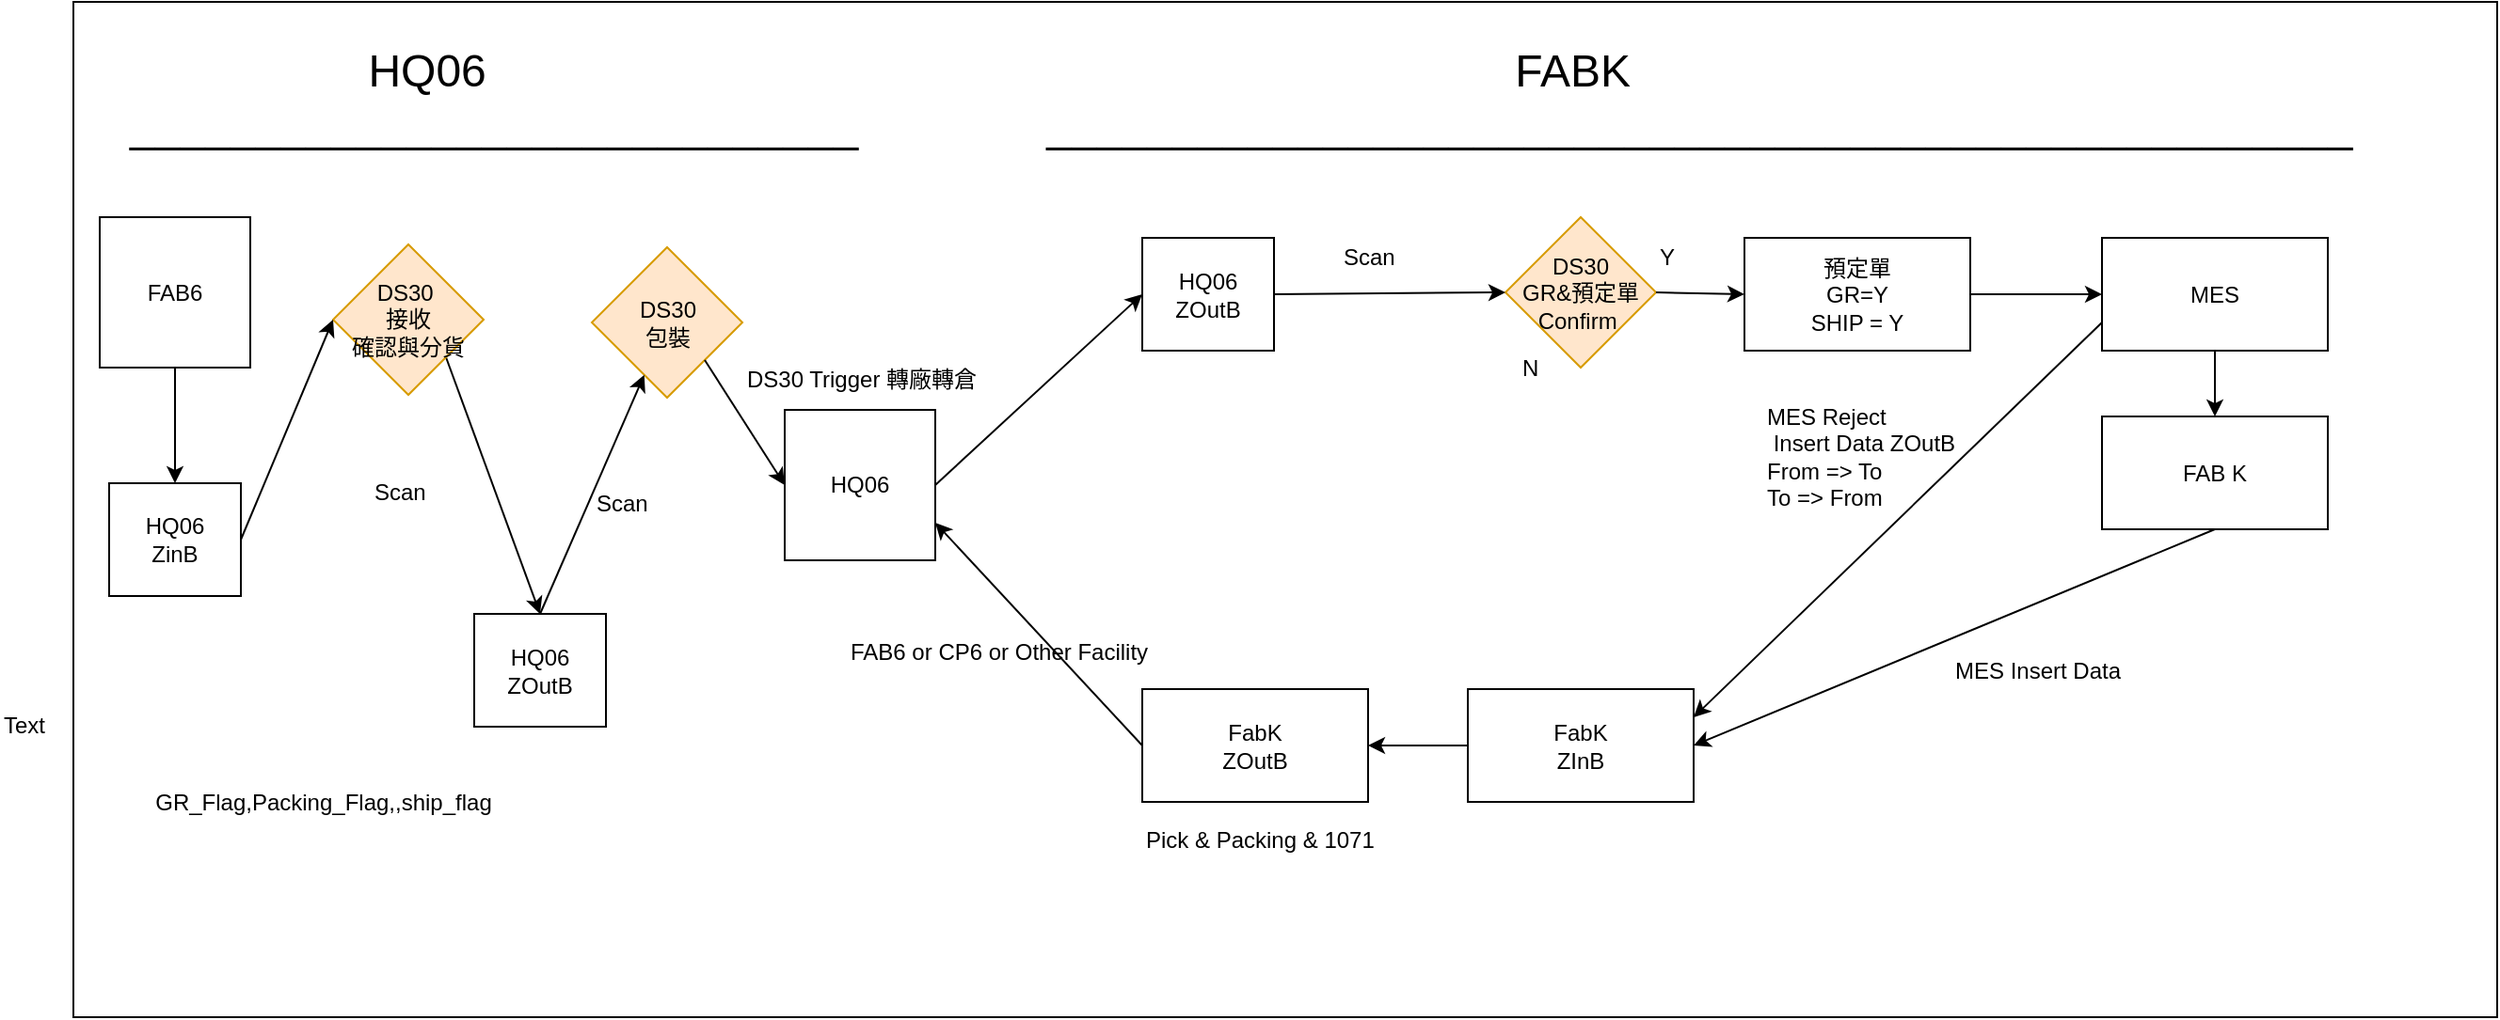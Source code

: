 <mxfile version="11.2.1" type="github" pages="1"><diagram id="fSlcj_RQq8aoqggXF0gT" name="Page-1"><mxGraphModel dx="2249" dy="764" grid="1" gridSize="10" guides="1" tooltips="1" connect="1" arrows="1" fold="1" page="1" pageScale="1" pageWidth="827" pageHeight="1169" math="0" shadow="0"><root><mxCell id="0"/><mxCell id="1" parent="0"/><mxCell id="jspy1kAVs7rmovVlL0Ww-8" value="" style="rounded=0;whiteSpace=wrap;html=1;" parent="1" vertex="1"><mxGeometry x="12" y="30" width="1288" height="540" as="geometry"/></mxCell><mxCell id="ClZOV14Ey-lzQgB_wuUB-1" value="HQ06&lt;br&gt;ZOutB" style="rounded=0;whiteSpace=wrap;html=1;" parent="1" vertex="1"><mxGeometry x="580" y="155.5" width="70" height="60" as="geometry"/></mxCell><mxCell id="ClZOV14Ey-lzQgB_wuUB-2" value="FabK&lt;br&gt;ZInB" style="rounded=0;whiteSpace=wrap;html=1;" parent="1" vertex="1"><mxGeometry x="753" y="395.5" width="120" height="60" as="geometry"/></mxCell><mxCell id="ClZOV14Ey-lzQgB_wuUB-3" value="FabK&lt;br&gt;ZOutB" style="rounded=0;whiteSpace=wrap;html=1;" parent="1" vertex="1"><mxGeometry x="580" y="395.5" width="120" height="60" as="geometry"/></mxCell><mxCell id="ClZOV14Ey-lzQgB_wuUB-4" value="預定單&lt;br&gt;GR=Y&lt;br&gt;SHIP = Y" style="rounded=0;whiteSpace=wrap;html=1;" parent="1" vertex="1"><mxGeometry x="900" y="155.5" width="120" height="60" as="geometry"/></mxCell><mxCell id="ClZOV14Ey-lzQgB_wuUB-5" value="FAB K" style="rounded=0;whiteSpace=wrap;html=1;" parent="1" vertex="1"><mxGeometry x="1090" y="250.5" width="120" height="60" as="geometry"/></mxCell><mxCell id="ClZOV14Ey-lzQgB_wuUB-7" value="DS30&lt;br&gt;GR&amp;amp;預定單Confirm&amp;nbsp;" style="rhombus;whiteSpace=wrap;html=1;fillColor=#ffe6cc;strokeColor=#d79b00;" parent="1" vertex="1"><mxGeometry x="773" y="144.5" width="80" height="80" as="geometry"/></mxCell><mxCell id="ClZOV14Ey-lzQgB_wuUB-9" value="" style="endArrow=classic;html=1;entryX=0.5;entryY=0;entryDx=0;entryDy=0;" parent="1" source="ReNUdJNnKBYPOkYposYr-7" target="ClZOV14Ey-lzQgB_wuUB-5" edge="1"><mxGeometry width="50" height="50" relative="1" as="geometry"><mxPoint x="580" y="465.5" as="sourcePoint"/><mxPoint x="630" y="415.5" as="targetPoint"/></mxGeometry></mxCell><mxCell id="ClZOV14Ey-lzQgB_wuUB-10" value="" style="endArrow=classic;html=1;entryX=1;entryY=0.5;entryDx=0;entryDy=0;exitX=0.5;exitY=1;exitDx=0;exitDy=0;" parent="1" source="ClZOV14Ey-lzQgB_wuUB-5" target="ClZOV14Ey-lzQgB_wuUB-2" edge="1"><mxGeometry width="50" height="50" relative="1" as="geometry"><mxPoint x="580" y="465.5" as="sourcePoint"/><mxPoint x="630" y="415.5" as="targetPoint"/></mxGeometry></mxCell><mxCell id="ClZOV14Ey-lzQgB_wuUB-11" value="" style="endArrow=classic;html=1;entryX=1;entryY=0.5;entryDx=0;entryDy=0;exitX=0;exitY=0.5;exitDx=0;exitDy=0;" parent="1" source="ClZOV14Ey-lzQgB_wuUB-2" target="ClZOV14Ey-lzQgB_wuUB-3" edge="1"><mxGeometry width="50" height="50" relative="1" as="geometry"><mxPoint x="740" y="425.5" as="sourcePoint"/><mxPoint x="630" y="535.5" as="targetPoint"/></mxGeometry></mxCell><mxCell id="ClZOV14Ey-lzQgB_wuUB-13" value="Y" style="text;html=1;resizable=0;points=[];autosize=1;align=left;verticalAlign=top;spacingTop=-4;" parent="1" vertex="1"><mxGeometry x="853" y="155.5" width="20" height="20" as="geometry"/></mxCell><mxCell id="ClZOV14Ey-lzQgB_wuUB-14" value="N" style="text;html=1;resizable=0;points=[];autosize=1;align=left;verticalAlign=top;spacingTop=-4;" parent="1" vertex="1"><mxGeometry x="780" y="214.5" width="20" height="20" as="geometry"/></mxCell><mxCell id="ClZOV14Ey-lzQgB_wuUB-18" value="MES Insert Data" style="text;html=1;resizable=0;points=[];autosize=1;align=left;verticalAlign=top;spacingTop=-4;" parent="1" vertex="1"><mxGeometry x="1010" y="375.5" width="100" height="20" as="geometry"/></mxCell><mxCell id="ClZOV14Ey-lzQgB_wuUB-22" value="HQ06" style="whiteSpace=wrap;html=1;aspect=fixed;" parent="1" vertex="1"><mxGeometry x="390" y="247" width="80" height="80" as="geometry"/></mxCell><mxCell id="ClZOV14Ey-lzQgB_wuUB-23" value="" style="endArrow=classic;html=1;entryX=0;entryY=0.5;entryDx=0;entryDy=0;exitX=1;exitY=0.5;exitDx=0;exitDy=0;" parent="1" source="ClZOV14Ey-lzQgB_wuUB-22" target="ClZOV14Ey-lzQgB_wuUB-1" edge="1"><mxGeometry width="50" height="50" relative="1" as="geometry"><mxPoint x="10" y="340" as="sourcePoint"/><mxPoint x="60" y="290" as="targetPoint"/></mxGeometry></mxCell><mxCell id="ClZOV14Ey-lzQgB_wuUB-26" value="Pick &amp;amp; Packing &amp;amp; 1071&lt;br&gt;&lt;br&gt;" style="text;html=1;resizable=0;points=[];autosize=1;align=left;verticalAlign=top;spacingTop=-4;rotation=0;" parent="1" vertex="1"><mxGeometry x="580" y="465.5" width="140" height="30" as="geometry"/></mxCell><mxCell id="jspy1kAVs7rmovVlL0Ww-3" value="" style="endArrow=classic;html=1;exitX=1;exitY=0.5;exitDx=0;exitDy=0;entryX=0;entryY=0.5;entryDx=0;entryDy=0;" parent="1" source="ClZOV14Ey-lzQgB_wuUB-7" target="ClZOV14Ey-lzQgB_wuUB-4" edge="1"><mxGeometry width="50" height="50" relative="1" as="geometry"><mxPoint x="840" y="215.5" as="sourcePoint"/><mxPoint x="890" y="165.5" as="targetPoint"/></mxGeometry></mxCell><mxCell id="jspy1kAVs7rmovVlL0Ww-6" value="&lt;font style=&quot;font-size: 24px&quot;&gt;&lt;font style=&quot;font-size: 24px&quot;&gt;&amp;nbsp; &amp;nbsp; &amp;nbsp; &amp;nbsp; &amp;nbsp; &amp;nbsp; &amp;nbsp; &amp;nbsp; &amp;nbsp; &amp;nbsp;HQ06&amp;nbsp; &amp;nbsp; &amp;nbsp; &amp;nbsp; &amp;nbsp; &amp;nbsp; &amp;nbsp; &amp;nbsp; &amp;nbsp; &amp;nbsp; &amp;nbsp; &amp;nbsp; &amp;nbsp; &amp;nbsp; &amp;nbsp; &amp;nbsp; &amp;nbsp; &amp;nbsp; &amp;nbsp; &amp;nbsp; &amp;nbsp; &amp;nbsp; &amp;nbsp; &amp;nbsp; &amp;nbsp; &amp;nbsp; &amp;nbsp; &amp;nbsp; &amp;nbsp; &amp;nbsp; &amp;nbsp; &amp;nbsp; &amp;nbsp; &amp;nbsp; &amp;nbsp; &amp;nbsp; &amp;nbsp; &amp;nbsp; &amp;nbsp; &amp;nbsp; &amp;nbsp; FABK&lt;br&gt;&lt;/font&gt;_____________________________&amp;nbsp; &amp;nbsp; &amp;nbsp; &amp;nbsp; &amp;nbsp; &amp;nbsp; &amp;nbsp; &amp;nbsp;____________________________________________________&lt;/font&gt;" style="text;html=1;resizable=0;points=[];autosize=1;align=left;verticalAlign=top;spacingTop=-4;" parent="1" vertex="1"><mxGeometry x="40" y="50" width="1170" height="40" as="geometry"/></mxCell><mxCell id="ReNUdJNnKBYPOkYposYr-1" value="" style="endArrow=classic;html=1;entryX=0;entryY=0.5;entryDx=0;entryDy=0;exitX=1;exitY=0.5;exitDx=0;exitDy=0;" parent="1" source="ClZOV14Ey-lzQgB_wuUB-1" target="ClZOV14Ey-lzQgB_wuUB-7" edge="1"><mxGeometry width="50" height="50" relative="1" as="geometry"><mxPoint x="650" y="215.5" as="sourcePoint"/><mxPoint x="700" y="165.5" as="targetPoint"/></mxGeometry></mxCell><mxCell id="ReNUdJNnKBYPOkYposYr-2" value="Scan&lt;br&gt;&lt;br&gt;" style="text;html=1;resizable=0;points=[];autosize=1;align=left;verticalAlign=top;spacingTop=-4;" parent="1" vertex="1"><mxGeometry x="685" y="155.5" width="40" height="30" as="geometry"/></mxCell><mxCell id="ReNUdJNnKBYPOkYposYr-5" value="" style="endArrow=classic;html=1;exitX=0;exitY=0.75;exitDx=0;exitDy=0;entryX=1;entryY=0.25;entryDx=0;entryDy=0;" parent="1" source="ReNUdJNnKBYPOkYposYr-7" target="ClZOV14Ey-lzQgB_wuUB-2" edge="1"><mxGeometry width="50" height="50" relative="1" as="geometry"><mxPoint x="990" y="285.5" as="sourcePoint"/><mxPoint x="1040" y="235.5" as="targetPoint"/></mxGeometry></mxCell><mxCell id="ReNUdJNnKBYPOkYposYr-6" value="MES Reject&amp;nbsp;&lt;br&gt;&amp;nbsp;Insert Data ZOutB&lt;br&gt;From =&amp;gt; To&lt;br&gt;To =&amp;gt; From&lt;br&gt;" style="text;html=1;" parent="1" vertex="1"><mxGeometry x="910" y="236.5" width="110" height="30" as="geometry"/></mxCell><mxCell id="ReNUdJNnKBYPOkYposYr-7" value="MES" style="rounded=0;whiteSpace=wrap;html=1;" parent="1" vertex="1"><mxGeometry x="1090" y="155.5" width="120" height="60" as="geometry"/></mxCell><mxCell id="ReNUdJNnKBYPOkYposYr-10" value="" style="endArrow=classic;html=1;entryX=0;entryY=0.5;entryDx=0;entryDy=0;exitX=1;exitY=0.5;exitDx=0;exitDy=0;" parent="1" source="ClZOV14Ey-lzQgB_wuUB-4" target="ReNUdJNnKBYPOkYposYr-7" edge="1"><mxGeometry width="50" height="50" relative="1" as="geometry"><mxPoint x="1010" y="209.5" as="sourcePoint"/><mxPoint x="1060" y="159.5" as="targetPoint"/></mxGeometry></mxCell><mxCell id="jQJzdVoiqCFbq-DnoM4d-1" value="GR_Flag,Packing_Flag,,ship_flag" style="text;html=1;strokeColor=none;fillColor=none;align=center;verticalAlign=middle;whiteSpace=wrap;rounded=0;" parent="1" vertex="1"><mxGeometry x="20" y="445.5" width="250" height="20" as="geometry"/></mxCell><mxCell id="cp8i6q_fQ-ZoVQ8Rmraw-2" value="FAB6" style="whiteSpace=wrap;html=1;aspect=fixed;" vertex="1" parent="1"><mxGeometry x="26" y="144.5" width="80" height="80" as="geometry"/></mxCell><mxCell id="cp8i6q_fQ-ZoVQ8Rmraw-3" value="HQ06&lt;br&gt;ZinB" style="rounded=0;whiteSpace=wrap;html=1;" vertex="1" parent="1"><mxGeometry x="31" y="286" width="70" height="60" as="geometry"/></mxCell><mxCell id="cp8i6q_fQ-ZoVQ8Rmraw-5" value="HQ06&lt;br&gt;ZOutB" style="rounded=0;whiteSpace=wrap;html=1;" vertex="1" parent="1"><mxGeometry x="225" y="355.5" width="70" height="60" as="geometry"/></mxCell><mxCell id="cp8i6q_fQ-ZoVQ8Rmraw-6" value="" style="endArrow=classic;html=1;exitX=0.5;exitY=1;exitDx=0;exitDy=0;" edge="1" parent="1" source="cp8i6q_fQ-ZoVQ8Rmraw-2" target="cp8i6q_fQ-ZoVQ8Rmraw-3"><mxGeometry width="50" height="50" relative="1" as="geometry"><mxPoint x="150" y="620" as="sourcePoint"/><mxPoint x="70" y="290" as="targetPoint"/></mxGeometry></mxCell><mxCell id="cp8i6q_fQ-ZoVQ8Rmraw-8" value="" style="endArrow=classic;html=1;exitX=1;exitY=1;exitDx=0;exitDy=0;entryX=0.5;entryY=0;entryDx=0;entryDy=0;" edge="1" parent="1" source="cp8i6q_fQ-ZoVQ8Rmraw-11" target="cp8i6q_fQ-ZoVQ8Rmraw-5"><mxGeometry width="50" height="50" relative="1" as="geometry"><mxPoint x="10" y="640" as="sourcePoint"/><mxPoint x="60" y="590" as="targetPoint"/></mxGeometry></mxCell><mxCell id="cp8i6q_fQ-ZoVQ8Rmraw-10" value="DS30&lt;br&gt;包裝" style="rhombus;whiteSpace=wrap;html=1;fillColor=#ffe6cc;strokeColor=#d79b00;" vertex="1" parent="1"><mxGeometry x="287.5" y="160.5" width="80" height="80" as="geometry"/></mxCell><mxCell id="cp8i6q_fQ-ZoVQ8Rmraw-11" value="DS30&amp;nbsp;&lt;br&gt;接收&lt;br&gt;確認與分貨" style="rhombus;whiteSpace=wrap;html=1;fillColor=#ffe6cc;strokeColor=#d79b00;" vertex="1" parent="1"><mxGeometry x="150" y="159" width="80" height="80" as="geometry"/></mxCell><mxCell id="cp8i6q_fQ-ZoVQ8Rmraw-12" value="" style="endArrow=classic;html=1;entryX=0;entryY=0.5;entryDx=0;entryDy=0;exitX=1;exitY=0.5;exitDx=0;exitDy=0;" edge="1" parent="1" source="cp8i6q_fQ-ZoVQ8Rmraw-3" target="cp8i6q_fQ-ZoVQ8Rmraw-11"><mxGeometry width="50" height="50" relative="1" as="geometry"><mxPoint x="10" y="640" as="sourcePoint"/><mxPoint x="60" y="590" as="targetPoint"/></mxGeometry></mxCell><mxCell id="cp8i6q_fQ-ZoVQ8Rmraw-13" value="" style="endArrow=classic;html=1;exitX=0.5;exitY=0;exitDx=0;exitDy=0;" edge="1" parent="1" source="cp8i6q_fQ-ZoVQ8Rmraw-5" target="cp8i6q_fQ-ZoVQ8Rmraw-10"><mxGeometry width="50" height="50" relative="1" as="geometry"><mxPoint x="10" y="640" as="sourcePoint"/><mxPoint x="60" y="590" as="targetPoint"/></mxGeometry></mxCell><mxCell id="cp8i6q_fQ-ZoVQ8Rmraw-14" value="" style="endArrow=classic;html=1;entryX=0;entryY=0.5;entryDx=0;entryDy=0;exitX=1;exitY=1;exitDx=0;exitDy=0;" edge="1" parent="1" source="cp8i6q_fQ-ZoVQ8Rmraw-10" target="ClZOV14Ey-lzQgB_wuUB-22"><mxGeometry width="50" height="50" relative="1" as="geometry"><mxPoint x="367.5" y="315" as="sourcePoint"/><mxPoint x="417.5" y="265" as="targetPoint"/></mxGeometry></mxCell><mxCell id="cp8i6q_fQ-ZoVQ8Rmraw-15" value="Text" style="text;html=1;resizable=0;points=[];autosize=1;align=left;verticalAlign=top;spacingTop=-4;" vertex="1" parent="1"><mxGeometry x="-27" y="405" width="40" height="20" as="geometry"/></mxCell><mxCell id="cp8i6q_fQ-ZoVQ8Rmraw-16" value="Scan" style="text;html=1;resizable=0;points=[];autosize=1;align=left;verticalAlign=top;spacingTop=-4;" vertex="1" parent="1"><mxGeometry x="170" y="280.5" width="40" height="20" as="geometry"/></mxCell><mxCell id="cp8i6q_fQ-ZoVQ8Rmraw-19" value="Scan&lt;br&gt;&lt;br&gt;" style="text;html=1;resizable=0;points=[];autosize=1;align=left;verticalAlign=top;spacingTop=-4;" vertex="1" parent="1"><mxGeometry x="287.5" y="287" width="40" height="30" as="geometry"/></mxCell><mxCell id="cp8i6q_fQ-ZoVQ8Rmraw-20" value="DS30 Trigger 轉廠轉倉" style="text;html=1;resizable=0;points=[];autosize=1;align=left;verticalAlign=top;spacingTop=-4;" vertex="1" parent="1"><mxGeometry x="367.5" y="220.5" width="140" height="20" as="geometry"/></mxCell><mxCell id="cp8i6q_fQ-ZoVQ8Rmraw-22" value="" style="endArrow=classic;html=1;entryX=1;entryY=0.75;entryDx=0;entryDy=0;exitX=0;exitY=0.5;exitDx=0;exitDy=0;" edge="1" parent="1" source="ClZOV14Ey-lzQgB_wuUB-3" target="ClZOV14Ey-lzQgB_wuUB-22"><mxGeometry width="50" height="50" relative="1" as="geometry"><mxPoint x="530" y="360.5" as="sourcePoint"/><mxPoint x="580" y="310.5" as="targetPoint"/></mxGeometry></mxCell><mxCell id="cp8i6q_fQ-ZoVQ8Rmraw-23" value="FAB6 or CP6 or Other Facility" style="text;html=1;resizable=0;points=[];autosize=1;align=left;verticalAlign=top;spacingTop=-4;" vertex="1" parent="1"><mxGeometry x="422.5" y="365.5" width="170" height="20" as="geometry"/></mxCell></root></mxGraphModel></diagram></mxfile>